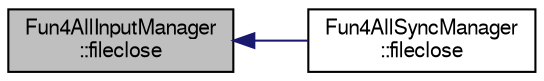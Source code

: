 digraph "Fun4AllInputManager::fileclose"
{
  bgcolor="transparent";
  edge [fontname="FreeSans",fontsize="10",labelfontname="FreeSans",labelfontsize="10"];
  node [fontname="FreeSans",fontsize="10",shape=record];
  rankdir="LR";
  Node1 [label="Fun4AllInputManager\l::fileclose",height=0.2,width=0.4,color="black", fillcolor="grey75", style="filled" fontcolor="black"];
  Node1 -> Node2 [dir="back",color="midnightblue",fontsize="10",style="solid",fontname="FreeSans"];
  Node2 [label="Fun4AllSyncManager\l::fileclose",height=0.2,width=0.4,color="black",URL="$dd/ded/classFun4AllSyncManager.html#afe5d8c47dfeaef0ce25b1f69fe5a2da3"];
}
